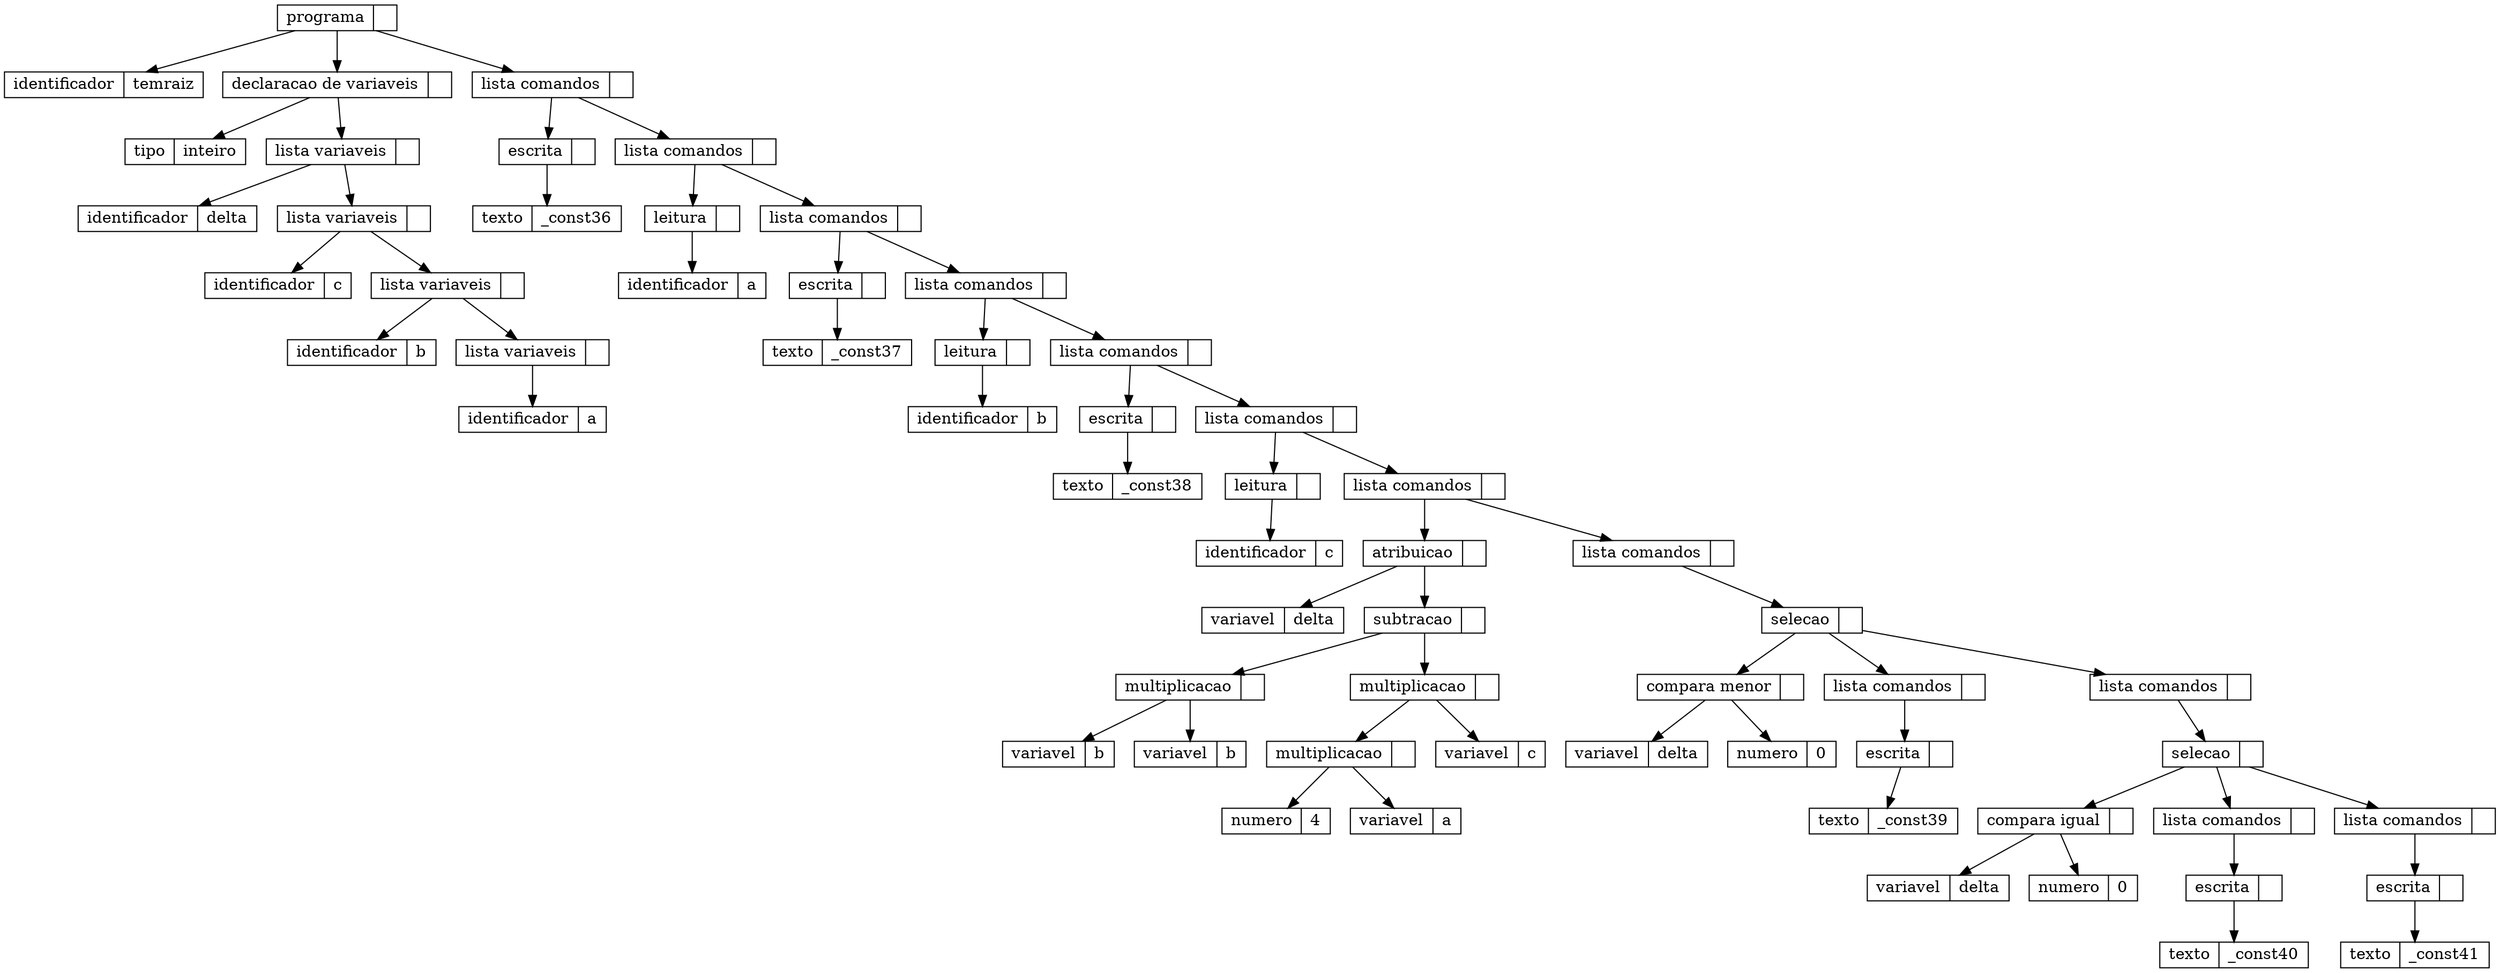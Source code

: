 digraph {
 node [shape=record, height=.1];
	n0x109f5b0 [label = "<f0>programa | <f1>  "]; 
	n0x109e2f0 [label = "<f0>identificador | <f1> temraiz "]; 
	n0x109f5b0 -> n0x109e2f0; 
	n0x109e610 [label = "<f0>declaracao de variaveis | <f1>  "]; 
	n0x109e340 [label = "<f0>tipo | <f1> inteiro "]; 
	n0x109e610 -> n0x109e340; 
	n0x109e570 [label = "<f0>lista variaveis | <f1>  "]; 
	n0x109e5c0 [label = "<f0>identificador | <f1> delta "]; 
	n0x109e570 -> n0x109e5c0; 
	n0x109e4d0 [label = "<f0>lista variaveis | <f1>  "]; 
	n0x109e520 [label = "<f0>identificador | <f1> c "]; 
	n0x109e4d0 -> n0x109e520; 
	n0x109e430 [label = "<f0>lista variaveis | <f1>  "]; 
	n0x109e480 [label = "<f0>identificador | <f1> b "]; 
	n0x109e430 -> n0x109e480; 
	n0x109e390 [label = "<f0>lista variaveis | <f1>  "]; 
	n0x109e3e0 [label = "<f0>identificador | <f1> a "]; 
	n0x109e390 -> n0x109e3e0; 
	n0x109e430 -> n0x109e390; 
	n0x109e4d0 -> n0x109e430; 
	n0x109e570 -> n0x109e4d0; 
	n0x109e610 -> n0x109e570; 
	n0x109f5b0 -> n0x109e610; 
	n0x109f560 [label = "<f0>lista comandos | <f1>  "]; 
	n0x109e6b0 [label = "<f0>escrita | <f1>  "]; 
	n0x109e660 [label = "<f0>texto | <f1> _const36 "]; 
	n0x109e6b0 -> n0x109e660; 
	n0x109f560 -> n0x109e6b0; 
	n0x109f510 [label = "<f0>lista comandos | <f1>  "]; 
	n0x109e700 [label = "<f0>leitura | <f1>  "]; 
	n0x109e750 [label = "<f0>identificador | <f1> a "]; 
	n0x109e700 -> n0x109e750; 
	n0x109f510 -> n0x109e700; 
	n0x109f4c0 [label = "<f0>lista comandos | <f1>  "]; 
	n0x109e7f0 [label = "<f0>escrita | <f1>  "]; 
	n0x109e7a0 [label = "<f0>texto | <f1> _const37 "]; 
	n0x109e7f0 -> n0x109e7a0; 
	n0x109f4c0 -> n0x109e7f0; 
	n0x109f470 [label = "<f0>lista comandos | <f1>  "]; 
	n0x109e840 [label = "<f0>leitura | <f1>  "]; 
	n0x109e890 [label = "<f0>identificador | <f1> b "]; 
	n0x109e840 -> n0x109e890; 
	n0x109f470 -> n0x109e840; 
	n0x109f420 [label = "<f0>lista comandos | <f1>  "]; 
	n0x109e930 [label = "<f0>escrita | <f1>  "]; 
	n0x109e8e0 [label = "<f0>texto | <f1> _const38 "]; 
	n0x109e930 -> n0x109e8e0; 
	n0x109f420 -> n0x109e930; 
	n0x109f3d0 [label = "<f0>lista comandos | <f1>  "]; 
	n0x109e980 [label = "<f0>leitura | <f1>  "]; 
	n0x109e9d0 [label = "<f0>identificador | <f1> c "]; 
	n0x109e980 -> n0x109e9d0; 
	n0x109f3d0 -> n0x109e980; 
	n0x109f380 [label = "<f0>lista comandos | <f1>  "]; 
	n0x109ed40 [label = "<f0>atribuicao | <f1>  "]; 
	n0x109ea20 [label = "<f0>variavel | <f1> delta"]; 
	n0x109ed40 -> n0x109ea20; 
	n0x109ecf0 [label = "<f0>subtracao | <f1>  "]; 
	n0x109eb10 [label = "<f0>multiplicacao | <f1>  "]; 
	n0x109ea70 [label = "<f0>variavel | <f1> b"]; 
	n0x109eb10 -> n0x109ea70; 
	n0x109eac0 [label = "<f0>variavel | <f1> b"]; 
	n0x109eb10 -> n0x109eac0; 
	n0x109ecf0 -> n0x109eb10; 
	n0x109eca0 [label = "<f0>multiplicacao | <f1>  "]; 
	n0x109ec00 [label = "<f0>multiplicacao | <f1>  "]; 
	n0x109eb60 [label = "<f0>numero | <f1> 4"]; 
	n0x109ec00 -> n0x109eb60; 
	n0x109ebb0 [label = "<f0>variavel | <f1> a"]; 
	n0x109ec00 -> n0x109ebb0; 
	n0x109eca0 -> n0x109ec00; 
	n0x109ec50 [label = "<f0>variavel | <f1> c"]; 
	n0x109eca0 -> n0x109ec50; 
	n0x109ecf0 -> n0x109eca0; 
	n0x109ed40 -> n0x109ecf0; 
	n0x109f380 -> n0x109ed40; 
	n0x109f330 [label = "<f0>lista comandos | <f1>  "]; 
	n0x109f2e0 [label = "<f0>selecao | <f1>  "]; 
	n0x109ee30 [label = "<f0>compara menor | <f1>  "]; 
	n0x109ed90 [label = "<f0>variavel | <f1> delta"]; 
	n0x109ee30 -> n0x109ed90; 
	n0x109ede0 [label = "<f0>numero | <f1> 0"]; 
	n0x109ee30 -> n0x109ede0; 
	n0x109f2e0 -> n0x109ee30; 
	n0x109ef20 [label = "<f0>lista comandos | <f1>  "]; 
	n0x109eed0 [label = "<f0>escrita | <f1>  "]; 
	n0x109ee80 [label = "<f0>texto | <f1> _const39 "]; 
	n0x109eed0 -> n0x109ee80; 
	n0x109ef20 -> n0x109eed0; 
	n0x109f2e0 -> n0x109ef20; 
	n0x109f290 [label = "<f0>lista comandos | <f1>  "]; 
	n0x109f240 [label = "<f0>selecao | <f1>  "]; 
	n0x109f010 [label = "<f0>compara igual | <f1>  "]; 
	n0x109ef70 [label = "<f0>variavel | <f1> delta"]; 
	n0x109f010 -> n0x109ef70; 
	n0x109efc0 [label = "<f0>numero | <f1> 0"]; 
	n0x109f010 -> n0x109efc0; 
	n0x109f240 -> n0x109f010; 
	n0x109f100 [label = "<f0>lista comandos | <f1>  "]; 
	n0x109f0b0 [label = "<f0>escrita | <f1>  "]; 
	n0x109f060 [label = "<f0>texto | <f1> _const40 "]; 
	n0x109f0b0 -> n0x109f060; 
	n0x109f100 -> n0x109f0b0; 
	n0x109f240 -> n0x109f100; 
	n0x109f1f0 [label = "<f0>lista comandos | <f1>  "]; 
	n0x109f1a0 [label = "<f0>escrita | <f1>  "]; 
	n0x109f150 [label = "<f0>texto | <f1> _const41 "]; 
	n0x109f1a0 -> n0x109f150; 
	n0x109f1f0 -> n0x109f1a0; 
	n0x109f240 -> n0x109f1f0; 
	n0x109f290 -> n0x109f240; 
	n0x109f2e0 -> n0x109f290; 
	n0x109f330 -> n0x109f2e0; 
	n0x109f380 -> n0x109f330; 
	n0x109f3d0 -> n0x109f380; 
	n0x109f420 -> n0x109f3d0; 
	n0x109f470 -> n0x109f420; 
	n0x109f4c0 -> n0x109f470; 
	n0x109f510 -> n0x109f4c0; 
	n0x109f560 -> n0x109f510; 
	n0x109f5b0 -> n0x109f560; 
}